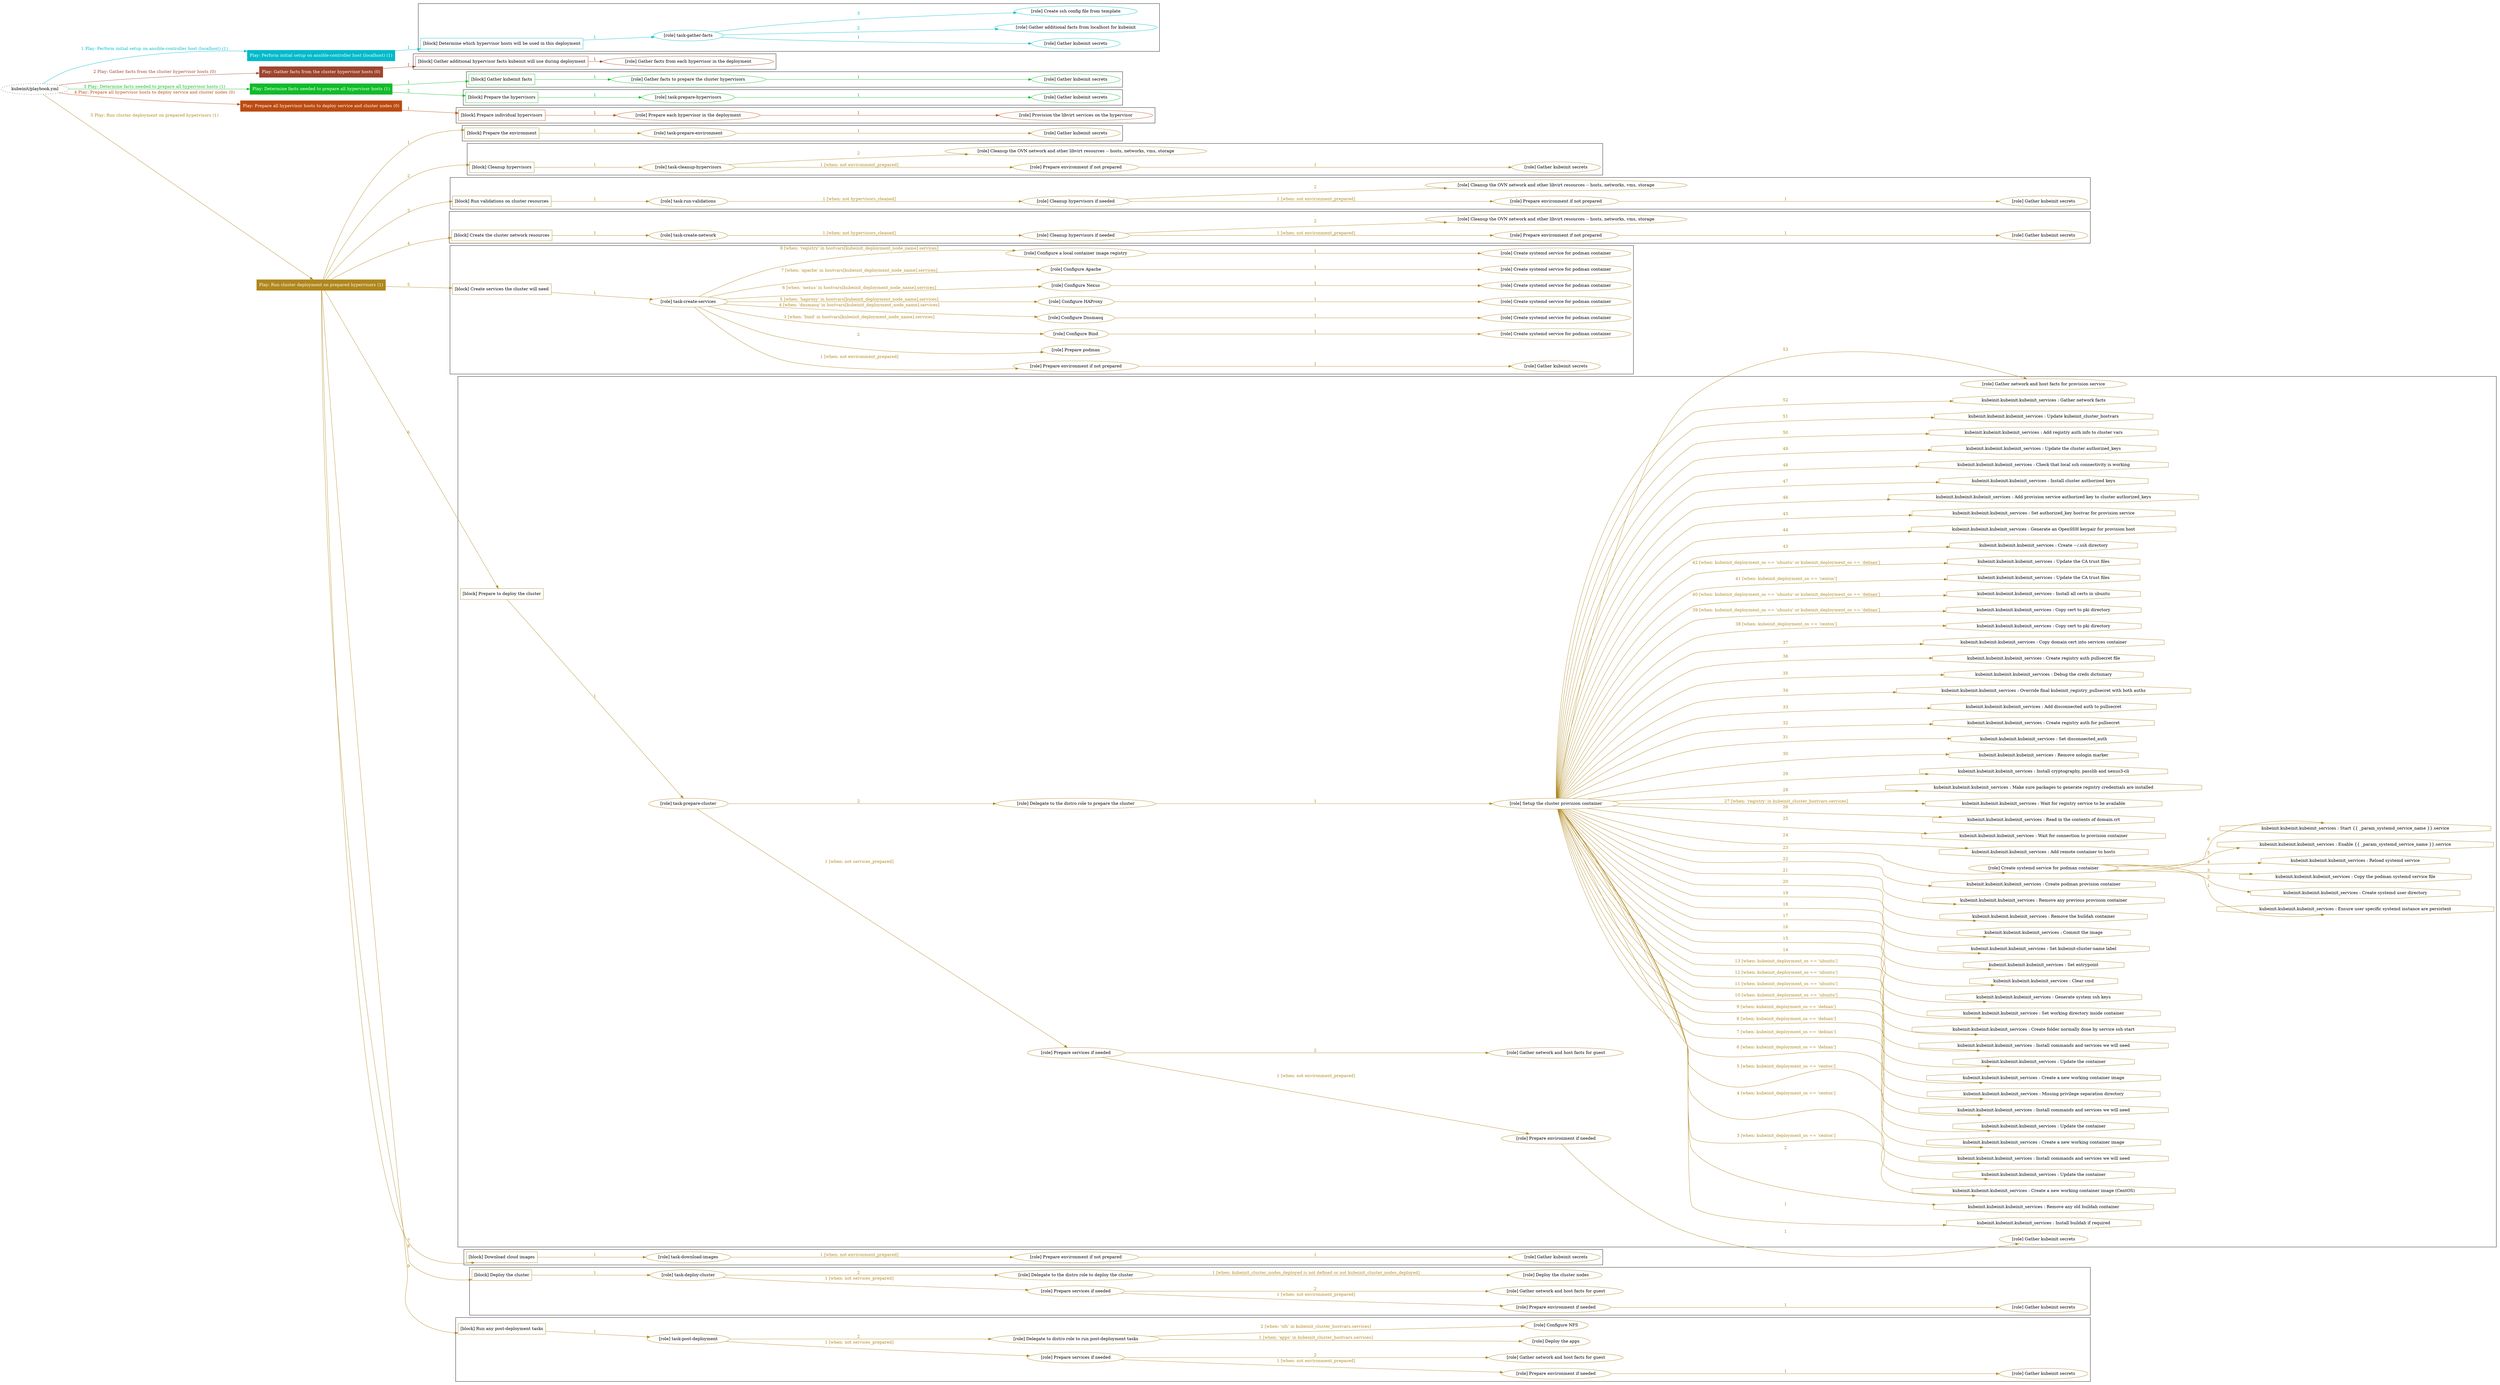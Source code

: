 digraph {
	graph [concentrate=true ordering=in rankdir=LR ratio=fill]
	edge [esep=5 sep=10]
	"kubeinit/playbook.yml" [URL="/home/runner/work/kubeinit/kubeinit/kubeinit/playbook.yml" id=playbook_e1c5e4fd style=dotted]
	"kubeinit/playbook.yml" -> play_c3fca26a [label="1 Play: Perform initial setup on ansible-controller host (localhost) (1)" color="#02baca" fontcolor="#02baca" id=edge_play_c3fca26a labeltooltip="1 Play: Perform initial setup on ansible-controller host (localhost) (1)" tooltip="1 Play: Perform initial setup on ansible-controller host (localhost) (1)"]
	subgraph "Play: Perform initial setup on ansible-controller host (localhost) (1)" {
		play_c3fca26a [label="Play: Perform initial setup on ansible-controller host (localhost) (1)" URL="/home/runner/work/kubeinit/kubeinit/kubeinit/playbook.yml" color="#02baca" fontcolor="#ffffff" id=play_c3fca26a shape=box style=filled tooltip=localhost]
		play_c3fca26a -> block_e424ce4f [label=1 color="#02baca" fontcolor="#02baca" id=edge_block_e424ce4f labeltooltip=1 tooltip=1]
		subgraph cluster_block_e424ce4f {
			block_e424ce4f [label="[block] Determine which hypervisor hosts will be used in this deployment" URL="/home/runner/work/kubeinit/kubeinit/kubeinit/playbook.yml" color="#02baca" id=block_e424ce4f labeltooltip="Determine which hypervisor hosts will be used in this deployment" shape=box tooltip="Determine which hypervisor hosts will be used in this deployment"]
			block_e424ce4f -> role_f88fe994 [label="1 " color="#02baca" fontcolor="#02baca" id=edge_role_f88fe994 labeltooltip="1 " tooltip="1 "]
			subgraph "task-gather-facts" {
				role_f88fe994 [label="[role] task-gather-facts" URL="/home/runner/work/kubeinit/kubeinit/kubeinit/playbook.yml" color="#02baca" id=role_f88fe994 tooltip="task-gather-facts"]
				role_f88fe994 -> role_1ab84479 [label="1 " color="#02baca" fontcolor="#02baca" id=edge_role_1ab84479 labeltooltip="1 " tooltip="1 "]
				subgraph "Gather kubeinit secrets" {
					role_1ab84479 [label="[role] Gather kubeinit secrets" URL="/home/runner/.ansible/collections/ansible_collections/kubeinit/kubeinit/roles/kubeinit_prepare/tasks/build_hypervisors_group.yml" color="#02baca" id=role_1ab84479 tooltip="Gather kubeinit secrets"]
				}
				role_f88fe994 -> role_e36f5935 [label="2 " color="#02baca" fontcolor="#02baca" id=edge_role_e36f5935 labeltooltip="2 " tooltip="2 "]
				subgraph "Gather additional facts from localhost for kubeinit" {
					role_e36f5935 [label="[role] Gather additional facts from localhost for kubeinit" URL="/home/runner/.ansible/collections/ansible_collections/kubeinit/kubeinit/roles/kubeinit_prepare/tasks/build_hypervisors_group.yml" color="#02baca" id=role_e36f5935 tooltip="Gather additional facts from localhost for kubeinit"]
				}
				role_f88fe994 -> role_46a23da5 [label="3 " color="#02baca" fontcolor="#02baca" id=edge_role_46a23da5 labeltooltip="3 " tooltip="3 "]
				subgraph "Create ssh config file from template" {
					role_46a23da5 [label="[role] Create ssh config file from template" URL="/home/runner/.ansible/collections/ansible_collections/kubeinit/kubeinit/roles/kubeinit_prepare/tasks/build_hypervisors_group.yml" color="#02baca" id=role_46a23da5 tooltip="Create ssh config file from template"]
				}
			}
		}
	}
	"kubeinit/playbook.yml" -> play_999007c5 [label="2 Play: Gather facts from the cluster hypervisor hosts (0)" color="#9e452e" fontcolor="#9e452e" id=edge_play_999007c5 labeltooltip="2 Play: Gather facts from the cluster hypervisor hosts (0)" tooltip="2 Play: Gather facts from the cluster hypervisor hosts (0)"]
	subgraph "Play: Gather facts from the cluster hypervisor hosts (0)" {
		play_999007c5 [label="Play: Gather facts from the cluster hypervisor hosts (0)" URL="/home/runner/work/kubeinit/kubeinit/kubeinit/playbook.yml" color="#9e452e" fontcolor="#ffffff" id=play_999007c5 shape=box style=filled tooltip="Play: Gather facts from the cluster hypervisor hosts (0)"]
		play_999007c5 -> block_fe4ba23a [label=1 color="#9e452e" fontcolor="#9e452e" id=edge_block_fe4ba23a labeltooltip=1 tooltip=1]
		subgraph cluster_block_fe4ba23a {
			block_fe4ba23a [label="[block] Gather additional hypervisor facts kubeinit will use during deployment" URL="/home/runner/work/kubeinit/kubeinit/kubeinit/playbook.yml" color="#9e452e" id=block_fe4ba23a labeltooltip="Gather additional hypervisor facts kubeinit will use during deployment" shape=box tooltip="Gather additional hypervisor facts kubeinit will use during deployment"]
			block_fe4ba23a -> role_c61bfdcf [label="1 " color="#9e452e" fontcolor="#9e452e" id=edge_role_c61bfdcf labeltooltip="1 " tooltip="1 "]
			subgraph "Gather facts from each hypervisor in the deployment" {
				role_c61bfdcf [label="[role] Gather facts from each hypervisor in the deployment" URL="/home/runner/work/kubeinit/kubeinit/kubeinit/playbook.yml" color="#9e452e" id=role_c61bfdcf tooltip="Gather facts from each hypervisor in the deployment"]
			}
		}
	}
	"kubeinit/playbook.yml" -> play_c5d20dd4 [label="3 Play: Determine facts needed to prepare all hypervisor hosts (1)" color="#10bc29" fontcolor="#10bc29" id=edge_play_c5d20dd4 labeltooltip="3 Play: Determine facts needed to prepare all hypervisor hosts (1)" tooltip="3 Play: Determine facts needed to prepare all hypervisor hosts (1)"]
	subgraph "Play: Determine facts needed to prepare all hypervisor hosts (1)" {
		play_c5d20dd4 [label="Play: Determine facts needed to prepare all hypervisor hosts (1)" URL="/home/runner/work/kubeinit/kubeinit/kubeinit/playbook.yml" color="#10bc29" fontcolor="#ffffff" id=play_c5d20dd4 shape=box style=filled tooltip=localhost]
		play_c5d20dd4 -> block_1d0726b6 [label=1 color="#10bc29" fontcolor="#10bc29" id=edge_block_1d0726b6 labeltooltip=1 tooltip=1]
		subgraph cluster_block_1d0726b6 {
			block_1d0726b6 [label="[block] Gather kubeinit facts" URL="/home/runner/work/kubeinit/kubeinit/kubeinit/playbook.yml" color="#10bc29" id=block_1d0726b6 labeltooltip="Gather kubeinit facts" shape=box tooltip="Gather kubeinit facts"]
			block_1d0726b6 -> role_09201179 [label="1 " color="#10bc29" fontcolor="#10bc29" id=edge_role_09201179 labeltooltip="1 " tooltip="1 "]
			subgraph "Gather facts to prepare the cluster hypervisors" {
				role_09201179 [label="[role] Gather facts to prepare the cluster hypervisors" URL="/home/runner/work/kubeinit/kubeinit/kubeinit/playbook.yml" color="#10bc29" id=role_09201179 tooltip="Gather facts to prepare the cluster hypervisors"]
				role_09201179 -> role_8ab6c892 [label="1 " color="#10bc29" fontcolor="#10bc29" id=edge_role_8ab6c892 labeltooltip="1 " tooltip="1 "]
				subgraph "Gather kubeinit secrets" {
					role_8ab6c892 [label="[role] Gather kubeinit secrets" URL="/home/runner/.ansible/collections/ansible_collections/kubeinit/kubeinit/roles/kubeinit_prepare/tasks/gather_kubeinit_facts.yml" color="#10bc29" id=role_8ab6c892 tooltip="Gather kubeinit secrets"]
				}
			}
		}
		play_c5d20dd4 -> block_0a73fb3a [label=2 color="#10bc29" fontcolor="#10bc29" id=edge_block_0a73fb3a labeltooltip=2 tooltip=2]
		subgraph cluster_block_0a73fb3a {
			block_0a73fb3a [label="[block] Prepare the hypervisors" URL="/home/runner/work/kubeinit/kubeinit/kubeinit/playbook.yml" color="#10bc29" id=block_0a73fb3a labeltooltip="Prepare the hypervisors" shape=box tooltip="Prepare the hypervisors"]
			block_0a73fb3a -> role_0df9688a [label="1 " color="#10bc29" fontcolor="#10bc29" id=edge_role_0df9688a labeltooltip="1 " tooltip="1 "]
			subgraph "task-prepare-hypervisors" {
				role_0df9688a [label="[role] task-prepare-hypervisors" URL="/home/runner/work/kubeinit/kubeinit/kubeinit/playbook.yml" color="#10bc29" id=role_0df9688a tooltip="task-prepare-hypervisors"]
				role_0df9688a -> role_90413023 [label="1 " color="#10bc29" fontcolor="#10bc29" id=edge_role_90413023 labeltooltip="1 " tooltip="1 "]
				subgraph "Gather kubeinit secrets" {
					role_90413023 [label="[role] Gather kubeinit secrets" URL="/home/runner/.ansible/collections/ansible_collections/kubeinit/kubeinit/roles/kubeinit_prepare/tasks/gather_kubeinit_facts.yml" color="#10bc29" id=role_90413023 tooltip="Gather kubeinit secrets"]
				}
			}
		}
	}
	"kubeinit/playbook.yml" -> play_c02d26d2 [label="4 Play: Prepare all hypervisor hosts to deploy service and cluster nodes (0)" color="#bc4a10" fontcolor="#bc4a10" id=edge_play_c02d26d2 labeltooltip="4 Play: Prepare all hypervisor hosts to deploy service and cluster nodes (0)" tooltip="4 Play: Prepare all hypervisor hosts to deploy service and cluster nodes (0)"]
	subgraph "Play: Prepare all hypervisor hosts to deploy service and cluster nodes (0)" {
		play_c02d26d2 [label="Play: Prepare all hypervisor hosts to deploy service and cluster nodes (0)" URL="/home/runner/work/kubeinit/kubeinit/kubeinit/playbook.yml" color="#bc4a10" fontcolor="#ffffff" id=play_c02d26d2 shape=box style=filled tooltip="Play: Prepare all hypervisor hosts to deploy service and cluster nodes (0)"]
		play_c02d26d2 -> block_a597be5f [label=1 color="#bc4a10" fontcolor="#bc4a10" id=edge_block_a597be5f labeltooltip=1 tooltip=1]
		subgraph cluster_block_a597be5f {
			block_a597be5f [label="[block] Prepare individual hypervisors" URL="/home/runner/work/kubeinit/kubeinit/kubeinit/playbook.yml" color="#bc4a10" id=block_a597be5f labeltooltip="Prepare individual hypervisors" shape=box tooltip="Prepare individual hypervisors"]
			block_a597be5f -> role_73453c1c [label="1 " color="#bc4a10" fontcolor="#bc4a10" id=edge_role_73453c1c labeltooltip="1 " tooltip="1 "]
			subgraph "Prepare each hypervisor in the deployment" {
				role_73453c1c [label="[role] Prepare each hypervisor in the deployment" URL="/home/runner/work/kubeinit/kubeinit/kubeinit/playbook.yml" color="#bc4a10" id=role_73453c1c tooltip="Prepare each hypervisor in the deployment"]
				role_73453c1c -> role_b3503140 [label="1 " color="#bc4a10" fontcolor="#bc4a10" id=edge_role_b3503140 labeltooltip="1 " tooltip="1 "]
				subgraph "Provision the libvirt services on the hypervisor" {
					role_b3503140 [label="[role] Provision the libvirt services on the hypervisor" URL="/home/runner/.ansible/collections/ansible_collections/kubeinit/kubeinit/roles/kubeinit_prepare/tasks/prepare_hypervisor.yml" color="#bc4a10" id=role_b3503140 tooltip="Provision the libvirt services on the hypervisor"]
				}
			}
		}
	}
	"kubeinit/playbook.yml" -> play_d106f9ee [label="5 Play: Run cluster deployment on prepared hypervisors (1)" color="#af871d" fontcolor="#af871d" id=edge_play_d106f9ee labeltooltip="5 Play: Run cluster deployment on prepared hypervisors (1)" tooltip="5 Play: Run cluster deployment on prepared hypervisors (1)"]
	subgraph "Play: Run cluster deployment on prepared hypervisors (1)" {
		play_d106f9ee [label="Play: Run cluster deployment on prepared hypervisors (1)" URL="/home/runner/work/kubeinit/kubeinit/kubeinit/playbook.yml" color="#af871d" fontcolor="#ffffff" id=play_d106f9ee shape=box style=filled tooltip=localhost]
		play_d106f9ee -> block_209cd852 [label=1 color="#af871d" fontcolor="#af871d" id=edge_block_209cd852 labeltooltip=1 tooltip=1]
		subgraph cluster_block_209cd852 {
			block_209cd852 [label="[block] Prepare the environment" URL="/home/runner/work/kubeinit/kubeinit/kubeinit/playbook.yml" color="#af871d" id=block_209cd852 labeltooltip="Prepare the environment" shape=box tooltip="Prepare the environment"]
			block_209cd852 -> role_00e90a0b [label="1 " color="#af871d" fontcolor="#af871d" id=edge_role_00e90a0b labeltooltip="1 " tooltip="1 "]
			subgraph "task-prepare-environment" {
				role_00e90a0b [label="[role] task-prepare-environment" URL="/home/runner/work/kubeinit/kubeinit/kubeinit/playbook.yml" color="#af871d" id=role_00e90a0b tooltip="task-prepare-environment"]
				role_00e90a0b -> role_bc547757 [label="1 " color="#af871d" fontcolor="#af871d" id=edge_role_bc547757 labeltooltip="1 " tooltip="1 "]
				subgraph "Gather kubeinit secrets" {
					role_bc547757 [label="[role] Gather kubeinit secrets" URL="/home/runner/.ansible/collections/ansible_collections/kubeinit/kubeinit/roles/kubeinit_prepare/tasks/gather_kubeinit_facts.yml" color="#af871d" id=role_bc547757 tooltip="Gather kubeinit secrets"]
				}
			}
		}
		play_d106f9ee -> block_a4ba64d8 [label=2 color="#af871d" fontcolor="#af871d" id=edge_block_a4ba64d8 labeltooltip=2 tooltip=2]
		subgraph cluster_block_a4ba64d8 {
			block_a4ba64d8 [label="[block] Cleanup hypervisors" URL="/home/runner/work/kubeinit/kubeinit/kubeinit/playbook.yml" color="#af871d" id=block_a4ba64d8 labeltooltip="Cleanup hypervisors" shape=box tooltip="Cleanup hypervisors"]
			block_a4ba64d8 -> role_1e9a8f34 [label="1 " color="#af871d" fontcolor="#af871d" id=edge_role_1e9a8f34 labeltooltip="1 " tooltip="1 "]
			subgraph "task-cleanup-hypervisors" {
				role_1e9a8f34 [label="[role] task-cleanup-hypervisors" URL="/home/runner/work/kubeinit/kubeinit/kubeinit/playbook.yml" color="#af871d" id=role_1e9a8f34 tooltip="task-cleanup-hypervisors"]
				role_1e9a8f34 -> role_3f65365d [label="1 [when: not environment_prepared]" color="#af871d" fontcolor="#af871d" id=edge_role_3f65365d labeltooltip="1 [when: not environment_prepared]" tooltip="1 [when: not environment_prepared]"]
				subgraph "Prepare environment if not prepared" {
					role_3f65365d [label="[role] Prepare environment if not prepared" URL="/home/runner/.ansible/collections/ansible_collections/kubeinit/kubeinit/roles/kubeinit_prepare/tasks/cleanup_hypervisors.yml" color="#af871d" id=role_3f65365d tooltip="Prepare environment if not prepared"]
					role_3f65365d -> role_57f41496 [label="1 " color="#af871d" fontcolor="#af871d" id=edge_role_57f41496 labeltooltip="1 " tooltip="1 "]
					subgraph "Gather kubeinit secrets" {
						role_57f41496 [label="[role] Gather kubeinit secrets" URL="/home/runner/.ansible/collections/ansible_collections/kubeinit/kubeinit/roles/kubeinit_prepare/tasks/gather_kubeinit_facts.yml" color="#af871d" id=role_57f41496 tooltip="Gather kubeinit secrets"]
					}
				}
				role_1e9a8f34 -> role_12df99e3 [label="2 " color="#af871d" fontcolor="#af871d" id=edge_role_12df99e3 labeltooltip="2 " tooltip="2 "]
				subgraph "Cleanup the OVN network and other libvirt resources -- hosts, networks, vms, storage" {
					role_12df99e3 [label="[role] Cleanup the OVN network and other libvirt resources -- hosts, networks, vms, storage" URL="/home/runner/.ansible/collections/ansible_collections/kubeinit/kubeinit/roles/kubeinit_prepare/tasks/cleanup_hypervisors.yml" color="#af871d" id=role_12df99e3 tooltip="Cleanup the OVN network and other libvirt resources -- hosts, networks, vms, storage"]
				}
			}
		}
		play_d106f9ee -> block_0f298be9 [label=3 color="#af871d" fontcolor="#af871d" id=edge_block_0f298be9 labeltooltip=3 tooltip=3]
		subgraph cluster_block_0f298be9 {
			block_0f298be9 [label="[block] Run validations on cluster resources" URL="/home/runner/work/kubeinit/kubeinit/kubeinit/playbook.yml" color="#af871d" id=block_0f298be9 labeltooltip="Run validations on cluster resources" shape=box tooltip="Run validations on cluster resources"]
			block_0f298be9 -> role_9026e0b1 [label="1 " color="#af871d" fontcolor="#af871d" id=edge_role_9026e0b1 labeltooltip="1 " tooltip="1 "]
			subgraph "task-run-validations" {
				role_9026e0b1 [label="[role] task-run-validations" URL="/home/runner/work/kubeinit/kubeinit/kubeinit/playbook.yml" color="#af871d" id=role_9026e0b1 tooltip="task-run-validations"]
				role_9026e0b1 -> role_b293d5f7 [label="1 [when: not hypervisors_cleaned]" color="#af871d" fontcolor="#af871d" id=edge_role_b293d5f7 labeltooltip="1 [when: not hypervisors_cleaned]" tooltip="1 [when: not hypervisors_cleaned]"]
				subgraph "Cleanup hypervisors if needed" {
					role_b293d5f7 [label="[role] Cleanup hypervisors if needed" URL="/home/runner/.ansible/collections/ansible_collections/kubeinit/kubeinit/roles/kubeinit_validations/tasks/main.yml" color="#af871d" id=role_b293d5f7 tooltip="Cleanup hypervisors if needed"]
					role_b293d5f7 -> role_df422e74 [label="1 [when: not environment_prepared]" color="#af871d" fontcolor="#af871d" id=edge_role_df422e74 labeltooltip="1 [when: not environment_prepared]" tooltip="1 [when: not environment_prepared]"]
					subgraph "Prepare environment if not prepared" {
						role_df422e74 [label="[role] Prepare environment if not prepared" URL="/home/runner/.ansible/collections/ansible_collections/kubeinit/kubeinit/roles/kubeinit_prepare/tasks/cleanup_hypervisors.yml" color="#af871d" id=role_df422e74 tooltip="Prepare environment if not prepared"]
						role_df422e74 -> role_8e95f832 [label="1 " color="#af871d" fontcolor="#af871d" id=edge_role_8e95f832 labeltooltip="1 " tooltip="1 "]
						subgraph "Gather kubeinit secrets" {
							role_8e95f832 [label="[role] Gather kubeinit secrets" URL="/home/runner/.ansible/collections/ansible_collections/kubeinit/kubeinit/roles/kubeinit_prepare/tasks/gather_kubeinit_facts.yml" color="#af871d" id=role_8e95f832 tooltip="Gather kubeinit secrets"]
						}
					}
					role_b293d5f7 -> role_dcc1f7d6 [label="2 " color="#af871d" fontcolor="#af871d" id=edge_role_dcc1f7d6 labeltooltip="2 " tooltip="2 "]
					subgraph "Cleanup the OVN network and other libvirt resources -- hosts, networks, vms, storage" {
						role_dcc1f7d6 [label="[role] Cleanup the OVN network and other libvirt resources -- hosts, networks, vms, storage" URL="/home/runner/.ansible/collections/ansible_collections/kubeinit/kubeinit/roles/kubeinit_prepare/tasks/cleanup_hypervisors.yml" color="#af871d" id=role_dcc1f7d6 tooltip="Cleanup the OVN network and other libvirt resources -- hosts, networks, vms, storage"]
					}
				}
			}
		}
		play_d106f9ee -> block_7541dcd1 [label=4 color="#af871d" fontcolor="#af871d" id=edge_block_7541dcd1 labeltooltip=4 tooltip=4]
		subgraph cluster_block_7541dcd1 {
			block_7541dcd1 [label="[block] Create the cluster network resources" URL="/home/runner/work/kubeinit/kubeinit/kubeinit/playbook.yml" color="#af871d" id=block_7541dcd1 labeltooltip="Create the cluster network resources" shape=box tooltip="Create the cluster network resources"]
			block_7541dcd1 -> role_817b6a15 [label="1 " color="#af871d" fontcolor="#af871d" id=edge_role_817b6a15 labeltooltip="1 " tooltip="1 "]
			subgraph "task-create-network" {
				role_817b6a15 [label="[role] task-create-network" URL="/home/runner/work/kubeinit/kubeinit/kubeinit/playbook.yml" color="#af871d" id=role_817b6a15 tooltip="task-create-network"]
				role_817b6a15 -> role_22823c07 [label="1 [when: not hypervisors_cleaned]" color="#af871d" fontcolor="#af871d" id=edge_role_22823c07 labeltooltip="1 [when: not hypervisors_cleaned]" tooltip="1 [when: not hypervisors_cleaned]"]
				subgraph "Cleanup hypervisors if needed" {
					role_22823c07 [label="[role] Cleanup hypervisors if needed" URL="/home/runner/.ansible/collections/ansible_collections/kubeinit/kubeinit/roles/kubeinit_libvirt/tasks/create_network.yml" color="#af871d" id=role_22823c07 tooltip="Cleanup hypervisors if needed"]
					role_22823c07 -> role_0825b529 [label="1 [when: not environment_prepared]" color="#af871d" fontcolor="#af871d" id=edge_role_0825b529 labeltooltip="1 [when: not environment_prepared]" tooltip="1 [when: not environment_prepared]"]
					subgraph "Prepare environment if not prepared" {
						role_0825b529 [label="[role] Prepare environment if not prepared" URL="/home/runner/.ansible/collections/ansible_collections/kubeinit/kubeinit/roles/kubeinit_prepare/tasks/cleanup_hypervisors.yml" color="#af871d" id=role_0825b529 tooltip="Prepare environment if not prepared"]
						role_0825b529 -> role_2d066012 [label="1 " color="#af871d" fontcolor="#af871d" id=edge_role_2d066012 labeltooltip="1 " tooltip="1 "]
						subgraph "Gather kubeinit secrets" {
							role_2d066012 [label="[role] Gather kubeinit secrets" URL="/home/runner/.ansible/collections/ansible_collections/kubeinit/kubeinit/roles/kubeinit_prepare/tasks/gather_kubeinit_facts.yml" color="#af871d" id=role_2d066012 tooltip="Gather kubeinit secrets"]
						}
					}
					role_22823c07 -> role_dac44c03 [label="2 " color="#af871d" fontcolor="#af871d" id=edge_role_dac44c03 labeltooltip="2 " tooltip="2 "]
					subgraph "Cleanup the OVN network and other libvirt resources -- hosts, networks, vms, storage" {
						role_dac44c03 [label="[role] Cleanup the OVN network and other libvirt resources -- hosts, networks, vms, storage" URL="/home/runner/.ansible/collections/ansible_collections/kubeinit/kubeinit/roles/kubeinit_prepare/tasks/cleanup_hypervisors.yml" color="#af871d" id=role_dac44c03 tooltip="Cleanup the OVN network and other libvirt resources -- hosts, networks, vms, storage"]
					}
				}
			}
		}
		play_d106f9ee -> block_6ce85ea4 [label=5 color="#af871d" fontcolor="#af871d" id=edge_block_6ce85ea4 labeltooltip=5 tooltip=5]
		subgraph cluster_block_6ce85ea4 {
			block_6ce85ea4 [label="[block] Create services the cluster will need" URL="/home/runner/work/kubeinit/kubeinit/kubeinit/playbook.yml" color="#af871d" id=block_6ce85ea4 labeltooltip="Create services the cluster will need" shape=box tooltip="Create services the cluster will need"]
			block_6ce85ea4 -> role_b510fb53 [label="1 " color="#af871d" fontcolor="#af871d" id=edge_role_b510fb53 labeltooltip="1 " tooltip="1 "]
			subgraph "task-create-services" {
				role_b510fb53 [label="[role] task-create-services" URL="/home/runner/work/kubeinit/kubeinit/kubeinit/playbook.yml" color="#af871d" id=role_b510fb53 tooltip="task-create-services"]
				role_b510fb53 -> role_5dfc9182 [label="1 [when: not environment_prepared]" color="#af871d" fontcolor="#af871d" id=edge_role_5dfc9182 labeltooltip="1 [when: not environment_prepared]" tooltip="1 [when: not environment_prepared]"]
				subgraph "Prepare environment if not prepared" {
					role_5dfc9182 [label="[role] Prepare environment if not prepared" URL="/home/runner/.ansible/collections/ansible_collections/kubeinit/kubeinit/roles/kubeinit_services/tasks/main.yml" color="#af871d" id=role_5dfc9182 tooltip="Prepare environment if not prepared"]
					role_5dfc9182 -> role_0b24de1a [label="1 " color="#af871d" fontcolor="#af871d" id=edge_role_0b24de1a labeltooltip="1 " tooltip="1 "]
					subgraph "Gather kubeinit secrets" {
						role_0b24de1a [label="[role] Gather kubeinit secrets" URL="/home/runner/.ansible/collections/ansible_collections/kubeinit/kubeinit/roles/kubeinit_prepare/tasks/gather_kubeinit_facts.yml" color="#af871d" id=role_0b24de1a tooltip="Gather kubeinit secrets"]
					}
				}
				role_b510fb53 -> role_8cfc20ab [label="2 " color="#af871d" fontcolor="#af871d" id=edge_role_8cfc20ab labeltooltip="2 " tooltip="2 "]
				subgraph "Prepare podman" {
					role_8cfc20ab [label="[role] Prepare podman" URL="/home/runner/.ansible/collections/ansible_collections/kubeinit/kubeinit/roles/kubeinit_services/tasks/00_create_service_pod.yml" color="#af871d" id=role_8cfc20ab tooltip="Prepare podman"]
				}
				role_b510fb53 -> role_b02fdb13 [label="3 [when: 'bind' in hostvars[kubeinit_deployment_node_name].services]" color="#af871d" fontcolor="#af871d" id=edge_role_b02fdb13 labeltooltip="3 [when: 'bind' in hostvars[kubeinit_deployment_node_name].services]" tooltip="3 [when: 'bind' in hostvars[kubeinit_deployment_node_name].services]"]
				subgraph "Configure Bind" {
					role_b02fdb13 [label="[role] Configure Bind" URL="/home/runner/.ansible/collections/ansible_collections/kubeinit/kubeinit/roles/kubeinit_services/tasks/start_services_containers.yml" color="#af871d" id=role_b02fdb13 tooltip="Configure Bind"]
					role_b02fdb13 -> role_7559a55d [label="1 " color="#af871d" fontcolor="#af871d" id=edge_role_7559a55d labeltooltip="1 " tooltip="1 "]
					subgraph "Create systemd service for podman container" {
						role_7559a55d [label="[role] Create systemd service for podman container" URL="/home/runner/.ansible/collections/ansible_collections/kubeinit/kubeinit/roles/kubeinit_bind/tasks/main.yml" color="#af871d" id=role_7559a55d tooltip="Create systemd service for podman container"]
					}
				}
				role_b510fb53 -> role_8933abe9 [label="4 [when: 'dnsmasq' in hostvars[kubeinit_deployment_node_name].services]" color="#af871d" fontcolor="#af871d" id=edge_role_8933abe9 labeltooltip="4 [when: 'dnsmasq' in hostvars[kubeinit_deployment_node_name].services]" tooltip="4 [when: 'dnsmasq' in hostvars[kubeinit_deployment_node_name].services]"]
				subgraph "Configure Dnsmasq" {
					role_8933abe9 [label="[role] Configure Dnsmasq" URL="/home/runner/.ansible/collections/ansible_collections/kubeinit/kubeinit/roles/kubeinit_services/tasks/start_services_containers.yml" color="#af871d" id=role_8933abe9 tooltip="Configure Dnsmasq"]
					role_8933abe9 -> role_3fdfd18d [label="1 " color="#af871d" fontcolor="#af871d" id=edge_role_3fdfd18d labeltooltip="1 " tooltip="1 "]
					subgraph "Create systemd service for podman container" {
						role_3fdfd18d [label="[role] Create systemd service for podman container" URL="/home/runner/.ansible/collections/ansible_collections/kubeinit/kubeinit/roles/kubeinit_dnsmasq/tasks/main.yml" color="#af871d" id=role_3fdfd18d tooltip="Create systemd service for podman container"]
					}
				}
				role_b510fb53 -> role_998c3ac5 [label="5 [when: 'haproxy' in hostvars[kubeinit_deployment_node_name].services]" color="#af871d" fontcolor="#af871d" id=edge_role_998c3ac5 labeltooltip="5 [when: 'haproxy' in hostvars[kubeinit_deployment_node_name].services]" tooltip="5 [when: 'haproxy' in hostvars[kubeinit_deployment_node_name].services]"]
				subgraph "Configure HAProxy" {
					role_998c3ac5 [label="[role] Configure HAProxy" URL="/home/runner/.ansible/collections/ansible_collections/kubeinit/kubeinit/roles/kubeinit_services/tasks/start_services_containers.yml" color="#af871d" id=role_998c3ac5 tooltip="Configure HAProxy"]
					role_998c3ac5 -> role_700ce111 [label="1 " color="#af871d" fontcolor="#af871d" id=edge_role_700ce111 labeltooltip="1 " tooltip="1 "]
					subgraph "Create systemd service for podman container" {
						role_700ce111 [label="[role] Create systemd service for podman container" URL="/home/runner/.ansible/collections/ansible_collections/kubeinit/kubeinit/roles/kubeinit_haproxy/tasks/main.yml" color="#af871d" id=role_700ce111 tooltip="Create systemd service for podman container"]
					}
				}
				role_b510fb53 -> role_480df26b [label="6 [when: 'nexus' in hostvars[kubeinit_deployment_node_name].services]" color="#af871d" fontcolor="#af871d" id=edge_role_480df26b labeltooltip="6 [when: 'nexus' in hostvars[kubeinit_deployment_node_name].services]" tooltip="6 [when: 'nexus' in hostvars[kubeinit_deployment_node_name].services]"]
				subgraph "Configure Nexus" {
					role_480df26b [label="[role] Configure Nexus" URL="/home/runner/.ansible/collections/ansible_collections/kubeinit/kubeinit/roles/kubeinit_services/tasks/start_services_containers.yml" color="#af871d" id=role_480df26b tooltip="Configure Nexus"]
					role_480df26b -> role_472ffa58 [label="1 " color="#af871d" fontcolor="#af871d" id=edge_role_472ffa58 labeltooltip="1 " tooltip="1 "]
					subgraph "Create systemd service for podman container" {
						role_472ffa58 [label="[role] Create systemd service for podman container" URL="/home/runner/.ansible/collections/ansible_collections/kubeinit/kubeinit/roles/kubeinit_nexus/tasks/main.yml" color="#af871d" id=role_472ffa58 tooltip="Create systemd service for podman container"]
					}
				}
				role_b510fb53 -> role_e231e142 [label="7 [when: 'apache' in hostvars[kubeinit_deployment_node_name].services]" color="#af871d" fontcolor="#af871d" id=edge_role_e231e142 labeltooltip="7 [when: 'apache' in hostvars[kubeinit_deployment_node_name].services]" tooltip="7 [when: 'apache' in hostvars[kubeinit_deployment_node_name].services]"]
				subgraph "Configure Apache" {
					role_e231e142 [label="[role] Configure Apache" URL="/home/runner/.ansible/collections/ansible_collections/kubeinit/kubeinit/roles/kubeinit_services/tasks/start_services_containers.yml" color="#af871d" id=role_e231e142 tooltip="Configure Apache"]
					role_e231e142 -> role_91335813 [label="1 " color="#af871d" fontcolor="#af871d" id=edge_role_91335813 labeltooltip="1 " tooltip="1 "]
					subgraph "Create systemd service for podman container" {
						role_91335813 [label="[role] Create systemd service for podman container" URL="/home/runner/.ansible/collections/ansible_collections/kubeinit/kubeinit/roles/kubeinit_apache/tasks/main.yml" color="#af871d" id=role_91335813 tooltip="Create systemd service for podman container"]
					}
				}
				role_b510fb53 -> role_a827305e [label="8 [when: 'registry' in hostvars[kubeinit_deployment_node_name].services]" color="#af871d" fontcolor="#af871d" id=edge_role_a827305e labeltooltip="8 [when: 'registry' in hostvars[kubeinit_deployment_node_name].services]" tooltip="8 [when: 'registry' in hostvars[kubeinit_deployment_node_name].services]"]
				subgraph "Configure a local container image registry" {
					role_a827305e [label="[role] Configure a local container image registry" URL="/home/runner/.ansible/collections/ansible_collections/kubeinit/kubeinit/roles/kubeinit_services/tasks/start_services_containers.yml" color="#af871d" id=role_a827305e tooltip="Configure a local container image registry"]
					role_a827305e -> role_51c6cb2f [label="1 " color="#af871d" fontcolor="#af871d" id=edge_role_51c6cb2f labeltooltip="1 " tooltip="1 "]
					subgraph "Create systemd service for podman container" {
						role_51c6cb2f [label="[role] Create systemd service for podman container" URL="/home/runner/.ansible/collections/ansible_collections/kubeinit/kubeinit/roles/kubeinit_registry/tasks/main.yml" color="#af871d" id=role_51c6cb2f tooltip="Create systemd service for podman container"]
					}
				}
			}
		}
		play_d106f9ee -> block_56261744 [label=6 color="#af871d" fontcolor="#af871d" id=edge_block_56261744 labeltooltip=6 tooltip=6]
		subgraph cluster_block_56261744 {
			block_56261744 [label="[block] Prepare to deploy the cluster" URL="/home/runner/work/kubeinit/kubeinit/kubeinit/playbook.yml" color="#af871d" id=block_56261744 labeltooltip="Prepare to deploy the cluster" shape=box tooltip="Prepare to deploy the cluster"]
			block_56261744 -> role_42976817 [label="1 " color="#af871d" fontcolor="#af871d" id=edge_role_42976817 labeltooltip="1 " tooltip="1 "]
			subgraph "task-prepare-cluster" {
				role_42976817 [label="[role] task-prepare-cluster" URL="/home/runner/work/kubeinit/kubeinit/kubeinit/playbook.yml" color="#af871d" id=role_42976817 tooltip="task-prepare-cluster"]
				role_42976817 -> role_409c6aa9 [label="1 [when: not services_prepared]" color="#af871d" fontcolor="#af871d" id=edge_role_409c6aa9 labeltooltip="1 [when: not services_prepared]" tooltip="1 [when: not services_prepared]"]
				subgraph "Prepare services if needed" {
					role_409c6aa9 [label="[role] Prepare services if needed" URL="/home/runner/.ansible/collections/ansible_collections/kubeinit/kubeinit/roles/kubeinit_prepare/tasks/prepare_cluster.yml" color="#af871d" id=role_409c6aa9 tooltip="Prepare services if needed"]
					role_409c6aa9 -> role_fccc1f63 [label="1 [when: not environment_prepared]" color="#af871d" fontcolor="#af871d" id=edge_role_fccc1f63 labeltooltip="1 [when: not environment_prepared]" tooltip="1 [when: not environment_prepared]"]
					subgraph "Prepare environment if needed" {
						role_fccc1f63 [label="[role] Prepare environment if needed" URL="/home/runner/.ansible/collections/ansible_collections/kubeinit/kubeinit/roles/kubeinit_services/tasks/prepare_services.yml" color="#af871d" id=role_fccc1f63 tooltip="Prepare environment if needed"]
						role_fccc1f63 -> role_b88e6b4f [label="1 " color="#af871d" fontcolor="#af871d" id=edge_role_b88e6b4f labeltooltip="1 " tooltip="1 "]
						subgraph "Gather kubeinit secrets" {
							role_b88e6b4f [label="[role] Gather kubeinit secrets" URL="/home/runner/.ansible/collections/ansible_collections/kubeinit/kubeinit/roles/kubeinit_prepare/tasks/gather_kubeinit_facts.yml" color="#af871d" id=role_b88e6b4f tooltip="Gather kubeinit secrets"]
						}
					}
					role_409c6aa9 -> role_e08983a2 [label="2 " color="#af871d" fontcolor="#af871d" id=edge_role_e08983a2 labeltooltip="2 " tooltip="2 "]
					subgraph "Gather network and host facts for guest" {
						role_e08983a2 [label="[role] Gather network and host facts for guest" URL="/home/runner/.ansible/collections/ansible_collections/kubeinit/kubeinit/roles/kubeinit_services/tasks/prepare_services.yml" color="#af871d" id=role_e08983a2 tooltip="Gather network and host facts for guest"]
					}
				}
				role_42976817 -> role_0ff4e23a [label="2 " color="#af871d" fontcolor="#af871d" id=edge_role_0ff4e23a labeltooltip="2 " tooltip="2 "]
				subgraph "Delegate to the distro role to prepare the cluster" {
					role_0ff4e23a [label="[role] Delegate to the distro role to prepare the cluster" URL="/home/runner/.ansible/collections/ansible_collections/kubeinit/kubeinit/roles/kubeinit_prepare/tasks/prepare_cluster.yml" color="#af871d" id=role_0ff4e23a tooltip="Delegate to the distro role to prepare the cluster"]
					role_0ff4e23a -> role_4b019733 [label="1 " color="#af871d" fontcolor="#af871d" id=edge_role_4b019733 labeltooltip="1 " tooltip="1 "]
					subgraph "Setup the cluster provision container" {
						role_4b019733 [label="[role] Setup the cluster provision container" URL="/home/runner/.ansible/collections/ansible_collections/kubeinit/kubeinit/roles/kubeinit_cdk/tasks/prepare_cluster.yml" color="#af871d" id=role_4b019733 tooltip="Setup the cluster provision container"]
						task_f94edb31 [label="kubeinit.kubeinit.kubeinit_services : Install buildah if required" URL="/home/runner/.ansible/collections/ansible_collections/kubeinit/kubeinit/roles/kubeinit_services/tasks/create_provision_container.yml" color="#af871d" id=task_f94edb31 shape=octagon tooltip="kubeinit.kubeinit.kubeinit_services : Install buildah if required"]
						role_4b019733 -> task_f94edb31 [label="1 " color="#af871d" fontcolor="#af871d" id=edge_task_f94edb31 labeltooltip="1 " tooltip="1 "]
						task_2f9e097a [label="kubeinit.kubeinit.kubeinit_services : Remove any old buildah container" URL="/home/runner/.ansible/collections/ansible_collections/kubeinit/kubeinit/roles/kubeinit_services/tasks/create_provision_container.yml" color="#af871d" id=task_2f9e097a shape=octagon tooltip="kubeinit.kubeinit.kubeinit_services : Remove any old buildah container"]
						role_4b019733 -> task_2f9e097a [label="2 " color="#af871d" fontcolor="#af871d" id=edge_task_2f9e097a labeltooltip="2 " tooltip="2 "]
						task_50af02d0 [label="kubeinit.kubeinit.kubeinit_services : Create a new working container image (CentOS)" URL="/home/runner/.ansible/collections/ansible_collections/kubeinit/kubeinit/roles/kubeinit_services/tasks/create_provision_container.yml" color="#af871d" id=task_50af02d0 shape=octagon tooltip="kubeinit.kubeinit.kubeinit_services : Create a new working container image (CentOS)"]
						role_4b019733 -> task_50af02d0 [label="3 [when: kubeinit_deployment_os == 'centos']" color="#af871d" fontcolor="#af871d" id=edge_task_50af02d0 labeltooltip="3 [when: kubeinit_deployment_os == 'centos']" tooltip="3 [when: kubeinit_deployment_os == 'centos']"]
						task_39474bdd [label="kubeinit.kubeinit.kubeinit_services : Update the container" URL="/home/runner/.ansible/collections/ansible_collections/kubeinit/kubeinit/roles/kubeinit_services/tasks/create_provision_container.yml" color="#af871d" id=task_39474bdd shape=octagon tooltip="kubeinit.kubeinit.kubeinit_services : Update the container"]
						role_4b019733 -> task_39474bdd [label="4 [when: kubeinit_deployment_os == 'centos']" color="#af871d" fontcolor="#af871d" id=edge_task_39474bdd labeltooltip="4 [when: kubeinit_deployment_os == 'centos']" tooltip="4 [when: kubeinit_deployment_os == 'centos']"]
						task_e302994c [label="kubeinit.kubeinit.kubeinit_services : Install commands and services we will need" URL="/home/runner/.ansible/collections/ansible_collections/kubeinit/kubeinit/roles/kubeinit_services/tasks/create_provision_container.yml" color="#af871d" id=task_e302994c shape=octagon tooltip="kubeinit.kubeinit.kubeinit_services : Install commands and services we will need"]
						role_4b019733 -> task_e302994c [label="5 [when: kubeinit_deployment_os == 'centos']" color="#af871d" fontcolor="#af871d" id=edge_task_e302994c labeltooltip="5 [when: kubeinit_deployment_os == 'centos']" tooltip="5 [when: kubeinit_deployment_os == 'centos']"]
						task_e4a749bc [label="kubeinit.kubeinit.kubeinit_services : Create a new working container image" URL="/home/runner/.ansible/collections/ansible_collections/kubeinit/kubeinit/roles/kubeinit_services/tasks/create_provision_container.yml" color="#af871d" id=task_e4a749bc shape=octagon tooltip="kubeinit.kubeinit.kubeinit_services : Create a new working container image"]
						role_4b019733 -> task_e4a749bc [label="6 [when: kubeinit_deployment_os == 'debian']" color="#af871d" fontcolor="#af871d" id=edge_task_e4a749bc labeltooltip="6 [when: kubeinit_deployment_os == 'debian']" tooltip="6 [when: kubeinit_deployment_os == 'debian']"]
						task_7d8c361e [label="kubeinit.kubeinit.kubeinit_services : Update the container" URL="/home/runner/.ansible/collections/ansible_collections/kubeinit/kubeinit/roles/kubeinit_services/tasks/create_provision_container.yml" color="#af871d" id=task_7d8c361e shape=octagon tooltip="kubeinit.kubeinit.kubeinit_services : Update the container"]
						role_4b019733 -> task_7d8c361e [label="7 [when: kubeinit_deployment_os == 'debian']" color="#af871d" fontcolor="#af871d" id=edge_task_7d8c361e labeltooltip="7 [when: kubeinit_deployment_os == 'debian']" tooltip="7 [when: kubeinit_deployment_os == 'debian']"]
						task_fa1abb1f [label="kubeinit.kubeinit.kubeinit_services : Install commands and services we will need" URL="/home/runner/.ansible/collections/ansible_collections/kubeinit/kubeinit/roles/kubeinit_services/tasks/create_provision_container.yml" color="#af871d" id=task_fa1abb1f shape=octagon tooltip="kubeinit.kubeinit.kubeinit_services : Install commands and services we will need"]
						role_4b019733 -> task_fa1abb1f [label="8 [when: kubeinit_deployment_os == 'debian']" color="#af871d" fontcolor="#af871d" id=edge_task_fa1abb1f labeltooltip="8 [when: kubeinit_deployment_os == 'debian']" tooltip="8 [when: kubeinit_deployment_os == 'debian']"]
						task_8a62d95e [label="kubeinit.kubeinit.kubeinit_services : Missing privilege separation directory" URL="/home/runner/.ansible/collections/ansible_collections/kubeinit/kubeinit/roles/kubeinit_services/tasks/create_provision_container.yml" color="#af871d" id=task_8a62d95e shape=octagon tooltip="kubeinit.kubeinit.kubeinit_services : Missing privilege separation directory"]
						role_4b019733 -> task_8a62d95e [label="9 [when: kubeinit_deployment_os == 'debian']" color="#af871d" fontcolor="#af871d" id=edge_task_8a62d95e labeltooltip="9 [when: kubeinit_deployment_os == 'debian']" tooltip="9 [when: kubeinit_deployment_os == 'debian']"]
						task_e9e44234 [label="kubeinit.kubeinit.kubeinit_services : Create a new working container image" URL="/home/runner/.ansible/collections/ansible_collections/kubeinit/kubeinit/roles/kubeinit_services/tasks/create_provision_container.yml" color="#af871d" id=task_e9e44234 shape=octagon tooltip="kubeinit.kubeinit.kubeinit_services : Create a new working container image"]
						role_4b019733 -> task_e9e44234 [label="10 [when: kubeinit_deployment_os == 'ubuntu']" color="#af871d" fontcolor="#af871d" id=edge_task_e9e44234 labeltooltip="10 [when: kubeinit_deployment_os == 'ubuntu']" tooltip="10 [when: kubeinit_deployment_os == 'ubuntu']"]
						task_dba00a5a [label="kubeinit.kubeinit.kubeinit_services : Update the container" URL="/home/runner/.ansible/collections/ansible_collections/kubeinit/kubeinit/roles/kubeinit_services/tasks/create_provision_container.yml" color="#af871d" id=task_dba00a5a shape=octagon tooltip="kubeinit.kubeinit.kubeinit_services : Update the container"]
						role_4b019733 -> task_dba00a5a [label="11 [when: kubeinit_deployment_os == 'ubuntu']" color="#af871d" fontcolor="#af871d" id=edge_task_dba00a5a labeltooltip="11 [when: kubeinit_deployment_os == 'ubuntu']" tooltip="11 [when: kubeinit_deployment_os == 'ubuntu']"]
						task_1cb1b890 [label="kubeinit.kubeinit.kubeinit_services : Install commands and services we will need" URL="/home/runner/.ansible/collections/ansible_collections/kubeinit/kubeinit/roles/kubeinit_services/tasks/create_provision_container.yml" color="#af871d" id=task_1cb1b890 shape=octagon tooltip="kubeinit.kubeinit.kubeinit_services : Install commands and services we will need"]
						role_4b019733 -> task_1cb1b890 [label="12 [when: kubeinit_deployment_os == 'ubuntu']" color="#af871d" fontcolor="#af871d" id=edge_task_1cb1b890 labeltooltip="12 [when: kubeinit_deployment_os == 'ubuntu']" tooltip="12 [when: kubeinit_deployment_os == 'ubuntu']"]
						task_1ebce778 [label="kubeinit.kubeinit.kubeinit_services : Create folder normally done by service ssh start" URL="/home/runner/.ansible/collections/ansible_collections/kubeinit/kubeinit/roles/kubeinit_services/tasks/create_provision_container.yml" color="#af871d" id=task_1ebce778 shape=octagon tooltip="kubeinit.kubeinit.kubeinit_services : Create folder normally done by service ssh start"]
						role_4b019733 -> task_1ebce778 [label="13 [when: kubeinit_deployment_os == 'ubuntu']" color="#af871d" fontcolor="#af871d" id=edge_task_1ebce778 labeltooltip="13 [when: kubeinit_deployment_os == 'ubuntu']" tooltip="13 [when: kubeinit_deployment_os == 'ubuntu']"]
						task_05a3616a [label="kubeinit.kubeinit.kubeinit_services : Set working directory inside container" URL="/home/runner/.ansible/collections/ansible_collections/kubeinit/kubeinit/roles/kubeinit_services/tasks/create_provision_container.yml" color="#af871d" id=task_05a3616a shape=octagon tooltip="kubeinit.kubeinit.kubeinit_services : Set working directory inside container"]
						role_4b019733 -> task_05a3616a [label="14 " color="#af871d" fontcolor="#af871d" id=edge_task_05a3616a labeltooltip="14 " tooltip="14 "]
						task_8dbff2b1 [label="kubeinit.kubeinit.kubeinit_services : Generate system ssh keys" URL="/home/runner/.ansible/collections/ansible_collections/kubeinit/kubeinit/roles/kubeinit_services/tasks/create_provision_container.yml" color="#af871d" id=task_8dbff2b1 shape=octagon tooltip="kubeinit.kubeinit.kubeinit_services : Generate system ssh keys"]
						role_4b019733 -> task_8dbff2b1 [label="15 " color="#af871d" fontcolor="#af871d" id=edge_task_8dbff2b1 labeltooltip="15 " tooltip="15 "]
						task_33bef8d6 [label="kubeinit.kubeinit.kubeinit_services : Clear cmd" URL="/home/runner/.ansible/collections/ansible_collections/kubeinit/kubeinit/roles/kubeinit_services/tasks/create_provision_container.yml" color="#af871d" id=task_33bef8d6 shape=octagon tooltip="kubeinit.kubeinit.kubeinit_services : Clear cmd"]
						role_4b019733 -> task_33bef8d6 [label="16 " color="#af871d" fontcolor="#af871d" id=edge_task_33bef8d6 labeltooltip="16 " tooltip="16 "]
						task_29c8a3af [label="kubeinit.kubeinit.kubeinit_services : Set entrypoint" URL="/home/runner/.ansible/collections/ansible_collections/kubeinit/kubeinit/roles/kubeinit_services/tasks/create_provision_container.yml" color="#af871d" id=task_29c8a3af shape=octagon tooltip="kubeinit.kubeinit.kubeinit_services : Set entrypoint"]
						role_4b019733 -> task_29c8a3af [label="17 " color="#af871d" fontcolor="#af871d" id=edge_task_29c8a3af labeltooltip="17 " tooltip="17 "]
						task_5c057d0d [label="kubeinit.kubeinit.kubeinit_services : Set kubeinit-cluster-name label" URL="/home/runner/.ansible/collections/ansible_collections/kubeinit/kubeinit/roles/kubeinit_services/tasks/create_provision_container.yml" color="#af871d" id=task_5c057d0d shape=octagon tooltip="kubeinit.kubeinit.kubeinit_services : Set kubeinit-cluster-name label"]
						role_4b019733 -> task_5c057d0d [label="18 " color="#af871d" fontcolor="#af871d" id=edge_task_5c057d0d labeltooltip="18 " tooltip="18 "]
						task_9c4a1df8 [label="kubeinit.kubeinit.kubeinit_services : Commit the image" URL="/home/runner/.ansible/collections/ansible_collections/kubeinit/kubeinit/roles/kubeinit_services/tasks/create_provision_container.yml" color="#af871d" id=task_9c4a1df8 shape=octagon tooltip="kubeinit.kubeinit.kubeinit_services : Commit the image"]
						role_4b019733 -> task_9c4a1df8 [label="19 " color="#af871d" fontcolor="#af871d" id=edge_task_9c4a1df8 labeltooltip="19 " tooltip="19 "]
						task_047fb963 [label="kubeinit.kubeinit.kubeinit_services : Remove the buildah container" URL="/home/runner/.ansible/collections/ansible_collections/kubeinit/kubeinit/roles/kubeinit_services/tasks/create_provision_container.yml" color="#af871d" id=task_047fb963 shape=octagon tooltip="kubeinit.kubeinit.kubeinit_services : Remove the buildah container"]
						role_4b019733 -> task_047fb963 [label="20 " color="#af871d" fontcolor="#af871d" id=edge_task_047fb963 labeltooltip="20 " tooltip="20 "]
						task_cede78a6 [label="kubeinit.kubeinit.kubeinit_services : Remove any previous provision container" URL="/home/runner/.ansible/collections/ansible_collections/kubeinit/kubeinit/roles/kubeinit_services/tasks/create_provision_container.yml" color="#af871d" id=task_cede78a6 shape=octagon tooltip="kubeinit.kubeinit.kubeinit_services : Remove any previous provision container"]
						role_4b019733 -> task_cede78a6 [label="21 " color="#af871d" fontcolor="#af871d" id=edge_task_cede78a6 labeltooltip="21 " tooltip="21 "]
						task_9af22090 [label="kubeinit.kubeinit.kubeinit_services : Create podman provision container" URL="/home/runner/.ansible/collections/ansible_collections/kubeinit/kubeinit/roles/kubeinit_services/tasks/create_provision_container.yml" color="#af871d" id=task_9af22090 shape=octagon tooltip="kubeinit.kubeinit.kubeinit_services : Create podman provision container"]
						role_4b019733 -> task_9af22090 [label="22 " color="#af871d" fontcolor="#af871d" id=edge_task_9af22090 labeltooltip="22 " tooltip="22 "]
						role_4b019733 -> role_ec272be9 [label="23 " color="#af871d" fontcolor="#af871d" id=edge_role_ec272be9 labeltooltip="23 " tooltip="23 "]
						subgraph "Create systemd service for podman container" {
							role_ec272be9 [label="[role] Create systemd service for podman container" URL="/home/runner/.ansible/collections/ansible_collections/kubeinit/kubeinit/roles/kubeinit_services/tasks/create_provision_container.yml" color="#af871d" id=role_ec272be9 tooltip="Create systemd service for podman container"]
							task_241406e3 [label="kubeinit.kubeinit.kubeinit_services : Ensure user specific systemd instance are persistent" URL="/home/runner/.ansible/collections/ansible_collections/kubeinit/kubeinit/roles/kubeinit_services/tasks/create_managed_service.yml" color="#af871d" id=task_241406e3 shape=octagon tooltip="kubeinit.kubeinit.kubeinit_services : Ensure user specific systemd instance are persistent"]
							role_ec272be9 -> task_241406e3 [label="1 " color="#af871d" fontcolor="#af871d" id=edge_task_241406e3 labeltooltip="1 " tooltip="1 "]
							task_6579c9b2 [label="kubeinit.kubeinit.kubeinit_services : Create systemd user directory" URL="/home/runner/.ansible/collections/ansible_collections/kubeinit/kubeinit/roles/kubeinit_services/tasks/create_managed_service.yml" color="#af871d" id=task_6579c9b2 shape=octagon tooltip="kubeinit.kubeinit.kubeinit_services : Create systemd user directory"]
							role_ec272be9 -> task_6579c9b2 [label="2 " color="#af871d" fontcolor="#af871d" id=edge_task_6579c9b2 labeltooltip="2 " tooltip="2 "]
							task_a414e05a [label="kubeinit.kubeinit.kubeinit_services : Copy the podman systemd service file" URL="/home/runner/.ansible/collections/ansible_collections/kubeinit/kubeinit/roles/kubeinit_services/tasks/create_managed_service.yml" color="#af871d" id=task_a414e05a shape=octagon tooltip="kubeinit.kubeinit.kubeinit_services : Copy the podman systemd service file"]
							role_ec272be9 -> task_a414e05a [label="3 " color="#af871d" fontcolor="#af871d" id=edge_task_a414e05a labeltooltip="3 " tooltip="3 "]
							task_1e6db31b [label="kubeinit.kubeinit.kubeinit_services : Reload systemd service" URL="/home/runner/.ansible/collections/ansible_collections/kubeinit/kubeinit/roles/kubeinit_services/tasks/create_managed_service.yml" color="#af871d" id=task_1e6db31b shape=octagon tooltip="kubeinit.kubeinit.kubeinit_services : Reload systemd service"]
							role_ec272be9 -> task_1e6db31b [label="4 " color="#af871d" fontcolor="#af871d" id=edge_task_1e6db31b labeltooltip="4 " tooltip="4 "]
							task_7e0b4f01 [label="kubeinit.kubeinit.kubeinit_services : Enable {{ _param_systemd_service_name }}.service" URL="/home/runner/.ansible/collections/ansible_collections/kubeinit/kubeinit/roles/kubeinit_services/tasks/create_managed_service.yml" color="#af871d" id=task_7e0b4f01 shape=octagon tooltip="kubeinit.kubeinit.kubeinit_services : Enable {{ _param_systemd_service_name }}.service"]
							role_ec272be9 -> task_7e0b4f01 [label="5 " color="#af871d" fontcolor="#af871d" id=edge_task_7e0b4f01 labeltooltip="5 " tooltip="5 "]
							task_793e7885 [label="kubeinit.kubeinit.kubeinit_services : Start {{ _param_systemd_service_name }}.service" URL="/home/runner/.ansible/collections/ansible_collections/kubeinit/kubeinit/roles/kubeinit_services/tasks/create_managed_service.yml" color="#af871d" id=task_793e7885 shape=octagon tooltip="kubeinit.kubeinit.kubeinit_services : Start {{ _param_systemd_service_name }}.service"]
							role_ec272be9 -> task_793e7885 [label="6 " color="#af871d" fontcolor="#af871d" id=edge_task_793e7885 labeltooltip="6 " tooltip="6 "]
						}
						task_1c2fddf2 [label="kubeinit.kubeinit.kubeinit_services : Add remote container to hosts" URL="/home/runner/.ansible/collections/ansible_collections/kubeinit/kubeinit/roles/kubeinit_services/tasks/create_provision_container.yml" color="#af871d" id=task_1c2fddf2 shape=octagon tooltip="kubeinit.kubeinit.kubeinit_services : Add remote container to hosts"]
						role_4b019733 -> task_1c2fddf2 [label="24 " color="#af871d" fontcolor="#af871d" id=edge_task_1c2fddf2 labeltooltip="24 " tooltip="24 "]
						task_f84f856d [label="kubeinit.kubeinit.kubeinit_services : Wait for connection to provision container" URL="/home/runner/.ansible/collections/ansible_collections/kubeinit/kubeinit/roles/kubeinit_services/tasks/create_provision_container.yml" color="#af871d" id=task_f84f856d shape=octagon tooltip="kubeinit.kubeinit.kubeinit_services : Wait for connection to provision container"]
						role_4b019733 -> task_f84f856d [label="25 " color="#af871d" fontcolor="#af871d" id=edge_task_f84f856d labeltooltip="25 " tooltip="25 "]
						task_fe98d505 [label="kubeinit.kubeinit.kubeinit_services : Read in the contents of domain.crt" URL="/home/runner/.ansible/collections/ansible_collections/kubeinit/kubeinit/roles/kubeinit_services/tasks/create_provision_container.yml" color="#af871d" id=task_fe98d505 shape=octagon tooltip="kubeinit.kubeinit.kubeinit_services : Read in the contents of domain.crt"]
						role_4b019733 -> task_fe98d505 [label="26 " color="#af871d" fontcolor="#af871d" id=edge_task_fe98d505 labeltooltip="26 " tooltip="26 "]
						task_f6be0eeb [label="kubeinit.kubeinit.kubeinit_services : Wait for registry service to be available" URL="/home/runner/.ansible/collections/ansible_collections/kubeinit/kubeinit/roles/kubeinit_services/tasks/create_provision_container.yml" color="#af871d" id=task_f6be0eeb shape=octagon tooltip="kubeinit.kubeinit.kubeinit_services : Wait for registry service to be available"]
						role_4b019733 -> task_f6be0eeb [label="27 [when: 'registry' in kubeinit_cluster_hostvars.services]" color="#af871d" fontcolor="#af871d" id=edge_task_f6be0eeb labeltooltip="27 [when: 'registry' in kubeinit_cluster_hostvars.services]" tooltip="27 [when: 'registry' in kubeinit_cluster_hostvars.services]"]
						task_dce19af2 [label="kubeinit.kubeinit.kubeinit_services : Make sure packages to generate registry credentials are installed" URL="/home/runner/.ansible/collections/ansible_collections/kubeinit/kubeinit/roles/kubeinit_services/tasks/create_provision_container.yml" color="#af871d" id=task_dce19af2 shape=octagon tooltip="kubeinit.kubeinit.kubeinit_services : Make sure packages to generate registry credentials are installed"]
						role_4b019733 -> task_dce19af2 [label="28 " color="#af871d" fontcolor="#af871d" id=edge_task_dce19af2 labeltooltip="28 " tooltip="28 "]
						task_ed353aa7 [label="kubeinit.kubeinit.kubeinit_services : Install cryptography, passlib and nexus3-cli" URL="/home/runner/.ansible/collections/ansible_collections/kubeinit/kubeinit/roles/kubeinit_services/tasks/create_provision_container.yml" color="#af871d" id=task_ed353aa7 shape=octagon tooltip="kubeinit.kubeinit.kubeinit_services : Install cryptography, passlib and nexus3-cli"]
						role_4b019733 -> task_ed353aa7 [label="29 " color="#af871d" fontcolor="#af871d" id=edge_task_ed353aa7 labeltooltip="29 " tooltip="29 "]
						task_595df0c0 [label="kubeinit.kubeinit.kubeinit_services : Remove nologin marker" URL="/home/runner/.ansible/collections/ansible_collections/kubeinit/kubeinit/roles/kubeinit_services/tasks/create_provision_container.yml" color="#af871d" id=task_595df0c0 shape=octagon tooltip="kubeinit.kubeinit.kubeinit_services : Remove nologin marker"]
						role_4b019733 -> task_595df0c0 [label="30 " color="#af871d" fontcolor="#af871d" id=edge_task_595df0c0 labeltooltip="30 " tooltip="30 "]
						task_60bfd4e4 [label="kubeinit.kubeinit.kubeinit_services : Set disconnected_auth" URL="/home/runner/.ansible/collections/ansible_collections/kubeinit/kubeinit/roles/kubeinit_services/tasks/create_provision_container.yml" color="#af871d" id=task_60bfd4e4 shape=octagon tooltip="kubeinit.kubeinit.kubeinit_services : Set disconnected_auth"]
						role_4b019733 -> task_60bfd4e4 [label="31 " color="#af871d" fontcolor="#af871d" id=edge_task_60bfd4e4 labeltooltip="31 " tooltip="31 "]
						task_0309620d [label="kubeinit.kubeinit.kubeinit_services : Create registry auth for pullsecret" URL="/home/runner/.ansible/collections/ansible_collections/kubeinit/kubeinit/roles/kubeinit_services/tasks/create_provision_container.yml" color="#af871d" id=task_0309620d shape=octagon tooltip="kubeinit.kubeinit.kubeinit_services : Create registry auth for pullsecret"]
						role_4b019733 -> task_0309620d [label="32 " color="#af871d" fontcolor="#af871d" id=edge_task_0309620d labeltooltip="32 " tooltip="32 "]
						task_a31ba7ba [label="kubeinit.kubeinit.kubeinit_services : Add disconnected auth to pullsecret" URL="/home/runner/.ansible/collections/ansible_collections/kubeinit/kubeinit/roles/kubeinit_services/tasks/create_provision_container.yml" color="#af871d" id=task_a31ba7ba shape=octagon tooltip="kubeinit.kubeinit.kubeinit_services : Add disconnected auth to pullsecret"]
						role_4b019733 -> task_a31ba7ba [label="33 " color="#af871d" fontcolor="#af871d" id=edge_task_a31ba7ba labeltooltip="33 " tooltip="33 "]
						task_761e3677 [label="kubeinit.kubeinit.kubeinit_services : Override final kubeinit_registry_pullsecret with both auths" URL="/home/runner/.ansible/collections/ansible_collections/kubeinit/kubeinit/roles/kubeinit_services/tasks/create_provision_container.yml" color="#af871d" id=task_761e3677 shape=octagon tooltip="kubeinit.kubeinit.kubeinit_services : Override final kubeinit_registry_pullsecret with both auths"]
						role_4b019733 -> task_761e3677 [label="34 " color="#af871d" fontcolor="#af871d" id=edge_task_761e3677 labeltooltip="34 " tooltip="34 "]
						task_418236b3 [label="kubeinit.kubeinit.kubeinit_services : Debug the creds dictionary" URL="/home/runner/.ansible/collections/ansible_collections/kubeinit/kubeinit/roles/kubeinit_services/tasks/create_provision_container.yml" color="#af871d" id=task_418236b3 shape=octagon tooltip="kubeinit.kubeinit.kubeinit_services : Debug the creds dictionary"]
						role_4b019733 -> task_418236b3 [label="35 " color="#af871d" fontcolor="#af871d" id=edge_task_418236b3 labeltooltip="35 " tooltip="35 "]
						task_3b1492a1 [label="kubeinit.kubeinit.kubeinit_services : Create registry auth pullsecret file" URL="/home/runner/.ansible/collections/ansible_collections/kubeinit/kubeinit/roles/kubeinit_services/tasks/create_provision_container.yml" color="#af871d" id=task_3b1492a1 shape=octagon tooltip="kubeinit.kubeinit.kubeinit_services : Create registry auth pullsecret file"]
						role_4b019733 -> task_3b1492a1 [label="36 " color="#af871d" fontcolor="#af871d" id=edge_task_3b1492a1 labeltooltip="36 " tooltip="36 "]
						task_cd561c18 [label="kubeinit.kubeinit.kubeinit_services : Copy domain cert into services container" URL="/home/runner/.ansible/collections/ansible_collections/kubeinit/kubeinit/roles/kubeinit_services/tasks/create_provision_container.yml" color="#af871d" id=task_cd561c18 shape=octagon tooltip="kubeinit.kubeinit.kubeinit_services : Copy domain cert into services container"]
						role_4b019733 -> task_cd561c18 [label="37 " color="#af871d" fontcolor="#af871d" id=edge_task_cd561c18 labeltooltip="37 " tooltip="37 "]
						task_e432481c [label="kubeinit.kubeinit.kubeinit_services : Copy cert to pki directory" URL="/home/runner/.ansible/collections/ansible_collections/kubeinit/kubeinit/roles/kubeinit_services/tasks/create_provision_container.yml" color="#af871d" id=task_e432481c shape=octagon tooltip="kubeinit.kubeinit.kubeinit_services : Copy cert to pki directory"]
						role_4b019733 -> task_e432481c [label="38 [when: kubeinit_deployment_os == 'centos']" color="#af871d" fontcolor="#af871d" id=edge_task_e432481c labeltooltip="38 [when: kubeinit_deployment_os == 'centos']" tooltip="38 [when: kubeinit_deployment_os == 'centos']"]
						task_dfa2cd0f [label="kubeinit.kubeinit.kubeinit_services : Copy cert to pki directory" URL="/home/runner/.ansible/collections/ansible_collections/kubeinit/kubeinit/roles/kubeinit_services/tasks/create_provision_container.yml" color="#af871d" id=task_dfa2cd0f shape=octagon tooltip="kubeinit.kubeinit.kubeinit_services : Copy cert to pki directory"]
						role_4b019733 -> task_dfa2cd0f [label="39 [when: kubeinit_deployment_os == 'ubuntu' or kubeinit_deployment_os == 'debian']" color="#af871d" fontcolor="#af871d" id=edge_task_dfa2cd0f labeltooltip="39 [when: kubeinit_deployment_os == 'ubuntu' or kubeinit_deployment_os == 'debian']" tooltip="39 [when: kubeinit_deployment_os == 'ubuntu' or kubeinit_deployment_os == 'debian']"]
						task_b96a0bff [label="kubeinit.kubeinit.kubeinit_services : Install all certs in ubuntu" URL="/home/runner/.ansible/collections/ansible_collections/kubeinit/kubeinit/roles/kubeinit_services/tasks/create_provision_container.yml" color="#af871d" id=task_b96a0bff shape=octagon tooltip="kubeinit.kubeinit.kubeinit_services : Install all certs in ubuntu"]
						role_4b019733 -> task_b96a0bff [label="40 [when: kubeinit_deployment_os == 'ubuntu' or kubeinit_deployment_os == 'debian']" color="#af871d" fontcolor="#af871d" id=edge_task_b96a0bff labeltooltip="40 [when: kubeinit_deployment_os == 'ubuntu' or kubeinit_deployment_os == 'debian']" tooltip="40 [when: kubeinit_deployment_os == 'ubuntu' or kubeinit_deployment_os == 'debian']"]
						task_5403ccd7 [label="kubeinit.kubeinit.kubeinit_services : Update the CA trust files" URL="/home/runner/.ansible/collections/ansible_collections/kubeinit/kubeinit/roles/kubeinit_services/tasks/create_provision_container.yml" color="#af871d" id=task_5403ccd7 shape=octagon tooltip="kubeinit.kubeinit.kubeinit_services : Update the CA trust files"]
						role_4b019733 -> task_5403ccd7 [label="41 [when: kubeinit_deployment_os == 'centos']" color="#af871d" fontcolor="#af871d" id=edge_task_5403ccd7 labeltooltip="41 [when: kubeinit_deployment_os == 'centos']" tooltip="41 [when: kubeinit_deployment_os == 'centos']"]
						task_6592ef82 [label="kubeinit.kubeinit.kubeinit_services : Update the CA trust files" URL="/home/runner/.ansible/collections/ansible_collections/kubeinit/kubeinit/roles/kubeinit_services/tasks/create_provision_container.yml" color="#af871d" id=task_6592ef82 shape=octagon tooltip="kubeinit.kubeinit.kubeinit_services : Update the CA trust files"]
						role_4b019733 -> task_6592ef82 [label="42 [when: kubeinit_deployment_os == 'ubuntu' or kubeinit_deployment_os == 'debian']" color="#af871d" fontcolor="#af871d" id=edge_task_6592ef82 labeltooltip="42 [when: kubeinit_deployment_os == 'ubuntu' or kubeinit_deployment_os == 'debian']" tooltip="42 [when: kubeinit_deployment_os == 'ubuntu' or kubeinit_deployment_os == 'debian']"]
						task_fc6fb034 [label="kubeinit.kubeinit.kubeinit_services : Create ~/.ssh directory" URL="/home/runner/.ansible/collections/ansible_collections/kubeinit/kubeinit/roles/kubeinit_services/tasks/create_provision_container.yml" color="#af871d" id=task_fc6fb034 shape=octagon tooltip="kubeinit.kubeinit.kubeinit_services : Create ~/.ssh directory"]
						role_4b019733 -> task_fc6fb034 [label="43 " color="#af871d" fontcolor="#af871d" id=edge_task_fc6fb034 labeltooltip="43 " tooltip="43 "]
						task_5f591236 [label="kubeinit.kubeinit.kubeinit_services : Generate an OpenSSH keypair for provision host" URL="/home/runner/.ansible/collections/ansible_collections/kubeinit/kubeinit/roles/kubeinit_services/tasks/create_provision_container.yml" color="#af871d" id=task_5f591236 shape=octagon tooltip="kubeinit.kubeinit.kubeinit_services : Generate an OpenSSH keypair for provision host"]
						role_4b019733 -> task_5f591236 [label="44 " color="#af871d" fontcolor="#af871d" id=edge_task_5f591236 labeltooltip="44 " tooltip="44 "]
						task_2a48cce7 [label="kubeinit.kubeinit.kubeinit_services : Set authorized_key hostvar for provision service" URL="/home/runner/.ansible/collections/ansible_collections/kubeinit/kubeinit/roles/kubeinit_services/tasks/create_provision_container.yml" color="#af871d" id=task_2a48cce7 shape=octagon tooltip="kubeinit.kubeinit.kubeinit_services : Set authorized_key hostvar for provision service"]
						role_4b019733 -> task_2a48cce7 [label="45 " color="#af871d" fontcolor="#af871d" id=edge_task_2a48cce7 labeltooltip="45 " tooltip="45 "]
						task_b5b6b237 [label="kubeinit.kubeinit.kubeinit_services : Add provision service authorized key to cluster authorized_keys" URL="/home/runner/.ansible/collections/ansible_collections/kubeinit/kubeinit/roles/kubeinit_services/tasks/create_provision_container.yml" color="#af871d" id=task_b5b6b237 shape=octagon tooltip="kubeinit.kubeinit.kubeinit_services : Add provision service authorized key to cluster authorized_keys"]
						role_4b019733 -> task_b5b6b237 [label="46 " color="#af871d" fontcolor="#af871d" id=edge_task_b5b6b237 labeltooltip="46 " tooltip="46 "]
						task_015bcec0 [label="kubeinit.kubeinit.kubeinit_services : Install cluster authorized keys" URL="/home/runner/.ansible/collections/ansible_collections/kubeinit/kubeinit/roles/kubeinit_services/tasks/create_provision_container.yml" color="#af871d" id=task_015bcec0 shape=octagon tooltip="kubeinit.kubeinit.kubeinit_services : Install cluster authorized keys"]
						role_4b019733 -> task_015bcec0 [label="47 " color="#af871d" fontcolor="#af871d" id=edge_task_015bcec0 labeltooltip="47 " tooltip="47 "]
						task_e0e3d181 [label="kubeinit.kubeinit.kubeinit_services : Check that local ssh connectivity is working" URL="/home/runner/.ansible/collections/ansible_collections/kubeinit/kubeinit/roles/kubeinit_services/tasks/create_provision_container.yml" color="#af871d" id=task_e0e3d181 shape=octagon tooltip="kubeinit.kubeinit.kubeinit_services : Check that local ssh connectivity is working"]
						role_4b019733 -> task_e0e3d181 [label="48 " color="#af871d" fontcolor="#af871d" id=edge_task_e0e3d181 labeltooltip="48 " tooltip="48 "]
						task_9109542f [label="kubeinit.kubeinit.kubeinit_services : Update the cluster authorized_keys" URL="/home/runner/.ansible/collections/ansible_collections/kubeinit/kubeinit/roles/kubeinit_services/tasks/create_provision_container.yml" color="#af871d" id=task_9109542f shape=octagon tooltip="kubeinit.kubeinit.kubeinit_services : Update the cluster authorized_keys"]
						role_4b019733 -> task_9109542f [label="49 " color="#af871d" fontcolor="#af871d" id=edge_task_9109542f labeltooltip="49 " tooltip="49 "]
						task_e653a20e [label="kubeinit.kubeinit.kubeinit_services : Add registry auth info to cluster vars" URL="/home/runner/.ansible/collections/ansible_collections/kubeinit/kubeinit/roles/kubeinit_services/tasks/create_provision_container.yml" color="#af871d" id=task_e653a20e shape=octagon tooltip="kubeinit.kubeinit.kubeinit_services : Add registry auth info to cluster vars"]
						role_4b019733 -> task_e653a20e [label="50 " color="#af871d" fontcolor="#af871d" id=edge_task_e653a20e labeltooltip="50 " tooltip="50 "]
						task_fd247442 [label="kubeinit.kubeinit.kubeinit_services : Update kubeinit_cluster_hostvars" URL="/home/runner/.ansible/collections/ansible_collections/kubeinit/kubeinit/roles/kubeinit_services/tasks/create_provision_container.yml" color="#af871d" id=task_fd247442 shape=octagon tooltip="kubeinit.kubeinit.kubeinit_services : Update kubeinit_cluster_hostvars"]
						role_4b019733 -> task_fd247442 [label="51 " color="#af871d" fontcolor="#af871d" id=edge_task_fd247442 labeltooltip="51 " tooltip="51 "]
						task_b6c362d2 [label="kubeinit.kubeinit.kubeinit_services : Gather network facts" URL="/home/runner/.ansible/collections/ansible_collections/kubeinit/kubeinit/roles/kubeinit_services/tasks/create_provision_container.yml" color="#af871d" id=task_b6c362d2 shape=octagon tooltip="kubeinit.kubeinit.kubeinit_services : Gather network facts"]
						role_4b019733 -> task_b6c362d2 [label="52 " color="#af871d" fontcolor="#af871d" id=edge_task_b6c362d2 labeltooltip="52 " tooltip="52 "]
						role_4b019733 -> role_b9d89cdb [label="53 " color="#af871d" fontcolor="#af871d" id=edge_role_b9d89cdb labeltooltip="53 " tooltip="53 "]
						subgraph "Gather network and host facts for provision service" {
							role_b9d89cdb [label="[role] Gather network and host facts for provision service" URL="/home/runner/.ansible/collections/ansible_collections/kubeinit/kubeinit/roles/kubeinit_services/tasks/create_provision_container.yml" color="#af871d" id=role_b9d89cdb tooltip="Gather network and host facts for provision service"]
						}
					}
				}
			}
		}
		play_d106f9ee -> block_d6a4d689 [label=7 color="#af871d" fontcolor="#af871d" id=edge_block_d6a4d689 labeltooltip=7 tooltip=7]
		subgraph cluster_block_d6a4d689 {
			block_d6a4d689 [label="[block] Download cloud images" URL="/home/runner/work/kubeinit/kubeinit/kubeinit/playbook.yml" color="#af871d" id=block_d6a4d689 labeltooltip="Download cloud images" shape=box tooltip="Download cloud images"]
			block_d6a4d689 -> role_43f0750c [label="1 " color="#af871d" fontcolor="#af871d" id=edge_role_43f0750c labeltooltip="1 " tooltip="1 "]
			subgraph "task-download-images" {
				role_43f0750c [label="[role] task-download-images" URL="/home/runner/work/kubeinit/kubeinit/kubeinit/playbook.yml" color="#af871d" id=role_43f0750c tooltip="task-download-images"]
				role_43f0750c -> role_9241ee37 [label="1 [when: not environment_prepared]" color="#af871d" fontcolor="#af871d" id=edge_role_9241ee37 labeltooltip="1 [when: not environment_prepared]" tooltip="1 [when: not environment_prepared]"]
				subgraph "Prepare environment if not prepared" {
					role_9241ee37 [label="[role] Prepare environment if not prepared" URL="/home/runner/.ansible/collections/ansible_collections/kubeinit/kubeinit/roles/kubeinit_libvirt/tasks/download_cloud_images.yml" color="#af871d" id=role_9241ee37 tooltip="Prepare environment if not prepared"]
					role_9241ee37 -> role_631cab0e [label="1 " color="#af871d" fontcolor="#af871d" id=edge_role_631cab0e labeltooltip="1 " tooltip="1 "]
					subgraph "Gather kubeinit secrets" {
						role_631cab0e [label="[role] Gather kubeinit secrets" URL="/home/runner/.ansible/collections/ansible_collections/kubeinit/kubeinit/roles/kubeinit_prepare/tasks/gather_kubeinit_facts.yml" color="#af871d" id=role_631cab0e tooltip="Gather kubeinit secrets"]
					}
				}
			}
		}
		play_d106f9ee -> block_9fcc5dda [label=8 color="#af871d" fontcolor="#af871d" id=edge_block_9fcc5dda labeltooltip=8 tooltip=8]
		subgraph cluster_block_9fcc5dda {
			block_9fcc5dda [label="[block] Deploy the cluster" URL="/home/runner/work/kubeinit/kubeinit/kubeinit/playbook.yml" color="#af871d" id=block_9fcc5dda labeltooltip="Deploy the cluster" shape=box tooltip="Deploy the cluster"]
			block_9fcc5dda -> role_07294a85 [label="1 " color="#af871d" fontcolor="#af871d" id=edge_role_07294a85 labeltooltip="1 " tooltip="1 "]
			subgraph "task-deploy-cluster" {
				role_07294a85 [label="[role] task-deploy-cluster" URL="/home/runner/work/kubeinit/kubeinit/kubeinit/playbook.yml" color="#af871d" id=role_07294a85 tooltip="task-deploy-cluster"]
				role_07294a85 -> role_f5f8ad5c [label="1 [when: not services_prepared]" color="#af871d" fontcolor="#af871d" id=edge_role_f5f8ad5c labeltooltip="1 [when: not services_prepared]" tooltip="1 [when: not services_prepared]"]
				subgraph "Prepare services if needed" {
					role_f5f8ad5c [label="[role] Prepare services if needed" URL="/home/runner/.ansible/collections/ansible_collections/kubeinit/kubeinit/roles/kubeinit_prepare/tasks/deploy_cluster.yml" color="#af871d" id=role_f5f8ad5c tooltip="Prepare services if needed"]
					role_f5f8ad5c -> role_c19bd08b [label="1 [when: not environment_prepared]" color="#af871d" fontcolor="#af871d" id=edge_role_c19bd08b labeltooltip="1 [when: not environment_prepared]" tooltip="1 [when: not environment_prepared]"]
					subgraph "Prepare environment if needed" {
						role_c19bd08b [label="[role] Prepare environment if needed" URL="/home/runner/.ansible/collections/ansible_collections/kubeinit/kubeinit/roles/kubeinit_services/tasks/prepare_services.yml" color="#af871d" id=role_c19bd08b tooltip="Prepare environment if needed"]
						role_c19bd08b -> role_ec23d469 [label="1 " color="#af871d" fontcolor="#af871d" id=edge_role_ec23d469 labeltooltip="1 " tooltip="1 "]
						subgraph "Gather kubeinit secrets" {
							role_ec23d469 [label="[role] Gather kubeinit secrets" URL="/home/runner/.ansible/collections/ansible_collections/kubeinit/kubeinit/roles/kubeinit_prepare/tasks/gather_kubeinit_facts.yml" color="#af871d" id=role_ec23d469 tooltip="Gather kubeinit secrets"]
						}
					}
					role_f5f8ad5c -> role_341a0ee4 [label="2 " color="#af871d" fontcolor="#af871d" id=edge_role_341a0ee4 labeltooltip="2 " tooltip="2 "]
					subgraph "Gather network and host facts for guest" {
						role_341a0ee4 [label="[role] Gather network and host facts for guest" URL="/home/runner/.ansible/collections/ansible_collections/kubeinit/kubeinit/roles/kubeinit_services/tasks/prepare_services.yml" color="#af871d" id=role_341a0ee4 tooltip="Gather network and host facts for guest"]
					}
				}
				role_07294a85 -> role_fe46a7ff [label="2 " color="#af871d" fontcolor="#af871d" id=edge_role_fe46a7ff labeltooltip="2 " tooltip="2 "]
				subgraph "Delegate to the distro role to deploy the cluster" {
					role_fe46a7ff [label="[role] Delegate to the distro role to deploy the cluster" URL="/home/runner/.ansible/collections/ansible_collections/kubeinit/kubeinit/roles/kubeinit_prepare/tasks/deploy_cluster.yml" color="#af871d" id=role_fe46a7ff tooltip="Delegate to the distro role to deploy the cluster"]
					role_fe46a7ff -> role_04bebbc8 [label="1 [when: kubeinit_cluster_nodes_deployed is not defined or not kubeinit_cluster_nodes_deployed]" color="#af871d" fontcolor="#af871d" id=edge_role_04bebbc8 labeltooltip="1 [when: kubeinit_cluster_nodes_deployed is not defined or not kubeinit_cluster_nodes_deployed]" tooltip="1 [when: kubeinit_cluster_nodes_deployed is not defined or not kubeinit_cluster_nodes_deployed]"]
					subgraph "Deploy the cluster nodes" {
						role_04bebbc8 [label="[role] Deploy the cluster nodes" URL="/home/runner/.ansible/collections/ansible_collections/kubeinit/kubeinit/roles/kubeinit_cdk/tasks/main.yml" color="#af871d" id=role_04bebbc8 tooltip="Deploy the cluster nodes"]
					}
				}
			}
		}
		play_d106f9ee -> block_83006d90 [label=9 color="#af871d" fontcolor="#af871d" id=edge_block_83006d90 labeltooltip=9 tooltip=9]
		subgraph cluster_block_83006d90 {
			block_83006d90 [label="[block] Run any post-deployment tasks" URL="/home/runner/work/kubeinit/kubeinit/kubeinit/playbook.yml" color="#af871d" id=block_83006d90 labeltooltip="Run any post-deployment tasks" shape=box tooltip="Run any post-deployment tasks"]
			block_83006d90 -> role_8f0a2916 [label="1 " color="#af871d" fontcolor="#af871d" id=edge_role_8f0a2916 labeltooltip="1 " tooltip="1 "]
			subgraph "task-post-deployment" {
				role_8f0a2916 [label="[role] task-post-deployment" URL="/home/runner/work/kubeinit/kubeinit/kubeinit/playbook.yml" color="#af871d" id=role_8f0a2916 tooltip="task-post-deployment"]
				role_8f0a2916 -> role_1f95bb20 [label="1 [when: not services_prepared]" color="#af871d" fontcolor="#af871d" id=edge_role_1f95bb20 labeltooltip="1 [when: not services_prepared]" tooltip="1 [when: not services_prepared]"]
				subgraph "Prepare services if needed" {
					role_1f95bb20 [label="[role] Prepare services if needed" URL="/home/runner/.ansible/collections/ansible_collections/kubeinit/kubeinit/roles/kubeinit_prepare/tasks/post_deployment.yml" color="#af871d" id=role_1f95bb20 tooltip="Prepare services if needed"]
					role_1f95bb20 -> role_d3be0173 [label="1 [when: not environment_prepared]" color="#af871d" fontcolor="#af871d" id=edge_role_d3be0173 labeltooltip="1 [when: not environment_prepared]" tooltip="1 [when: not environment_prepared]"]
					subgraph "Prepare environment if needed" {
						role_d3be0173 [label="[role] Prepare environment if needed" URL="/home/runner/.ansible/collections/ansible_collections/kubeinit/kubeinit/roles/kubeinit_services/tasks/prepare_services.yml" color="#af871d" id=role_d3be0173 tooltip="Prepare environment if needed"]
						role_d3be0173 -> role_a7f50073 [label="1 " color="#af871d" fontcolor="#af871d" id=edge_role_a7f50073 labeltooltip="1 " tooltip="1 "]
						subgraph "Gather kubeinit secrets" {
							role_a7f50073 [label="[role] Gather kubeinit secrets" URL="/home/runner/.ansible/collections/ansible_collections/kubeinit/kubeinit/roles/kubeinit_prepare/tasks/gather_kubeinit_facts.yml" color="#af871d" id=role_a7f50073 tooltip="Gather kubeinit secrets"]
						}
					}
					role_1f95bb20 -> role_4c193688 [label="2 " color="#af871d" fontcolor="#af871d" id=edge_role_4c193688 labeltooltip="2 " tooltip="2 "]
					subgraph "Gather network and host facts for guest" {
						role_4c193688 [label="[role] Gather network and host facts for guest" URL="/home/runner/.ansible/collections/ansible_collections/kubeinit/kubeinit/roles/kubeinit_services/tasks/prepare_services.yml" color="#af871d" id=role_4c193688 tooltip="Gather network and host facts for guest"]
					}
				}
				role_8f0a2916 -> role_e119f08f [label="2 " color="#af871d" fontcolor="#af871d" id=edge_role_e119f08f labeltooltip="2 " tooltip="2 "]
				subgraph "Delegate to distro role to run post-deployment tasks" {
					role_e119f08f [label="[role] Delegate to distro role to run post-deployment tasks" URL="/home/runner/.ansible/collections/ansible_collections/kubeinit/kubeinit/roles/kubeinit_prepare/tasks/post_deployment.yml" color="#af871d" id=role_e119f08f tooltip="Delegate to distro role to run post-deployment tasks"]
					role_e119f08f -> role_9fb5240d [label="1 [when: 'apps' in kubeinit_cluster_hostvars.services]" color="#af871d" fontcolor="#af871d" id=edge_role_9fb5240d labeltooltip="1 [when: 'apps' in kubeinit_cluster_hostvars.services]" tooltip="1 [when: 'apps' in kubeinit_cluster_hostvars.services]"]
					subgraph "Deploy the apps" {
						role_9fb5240d [label="[role] Deploy the apps" URL="/home/runner/.ansible/collections/ansible_collections/kubeinit/kubeinit/roles/kubeinit_cdk/tasks/post_deployment_tasks.yml" color="#af871d" id=role_9fb5240d tooltip="Deploy the apps"]
					}
					role_e119f08f -> role_ac9d624a [label="2 [when: 'nfs' in kubeinit_cluster_hostvars.services]" color="#af871d" fontcolor="#af871d" id=edge_role_ac9d624a labeltooltip="2 [when: 'nfs' in kubeinit_cluster_hostvars.services]" tooltip="2 [when: 'nfs' in kubeinit_cluster_hostvars.services]"]
					subgraph "Configure NFS" {
						role_ac9d624a [label="[role] Configure NFS" URL="/home/runner/.ansible/collections/ansible_collections/kubeinit/kubeinit/roles/kubeinit_cdk/tasks/post_deployment_tasks.yml" color="#af871d" id=role_ac9d624a tooltip="Configure NFS"]
					}
				}
			}
		}
	}
}
